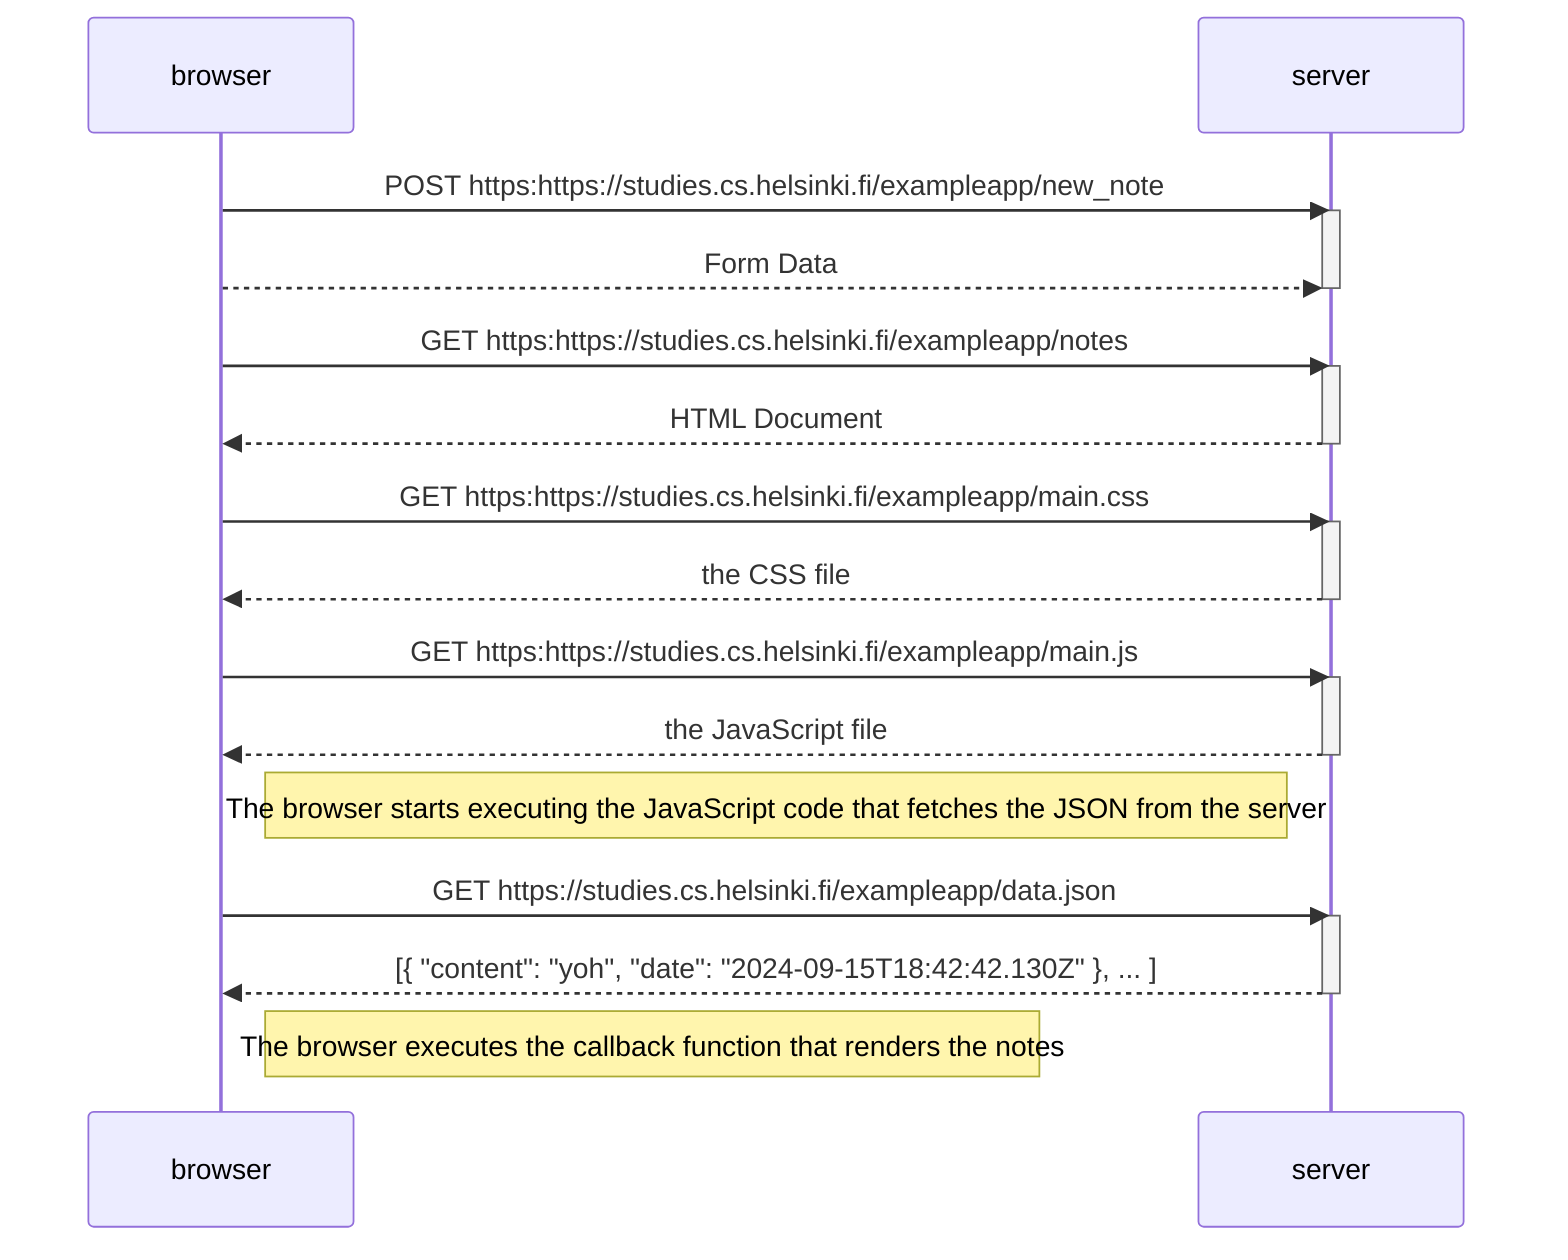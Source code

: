 sequenceDiagram
    participant browser
    participant server

    browser->>server: POST https:https://studies.cs.helsinki.fi/exampleapp/new_note

    activate server
    browser-->>server: Form Data
    deactivate server

    browser->>server: GET https:https://studies.cs.helsinki.fi/exampleapp/notes
    activate server
    server-->>browser: HTML Document
    deactivate server

    browser->>server: GET https:https://studies.cs.helsinki.fi/exampleapp/main.css

    activate server
    server-->>browser: the CSS file
    deactivate server


    browser->>server: GET https:https://studies.cs.helsinki.fi/exampleapp/main.js

    activate server
    server-->>browser: the JavaScript file
    deactivate server

    Note right of browser: The browser starts executing the JavaScript code that fetches the JSON from the server

    browser->>server: GET https://studies.cs.helsinki.fi/exampleapp/data.json

    activate server
    server-->>browser: [{ "content": "yoh", "date": "2024-09-15T18:42:42.130Z" }, ... ]
    deactivate server

    Note right of browser: The browser executes the callback function that renders the notes